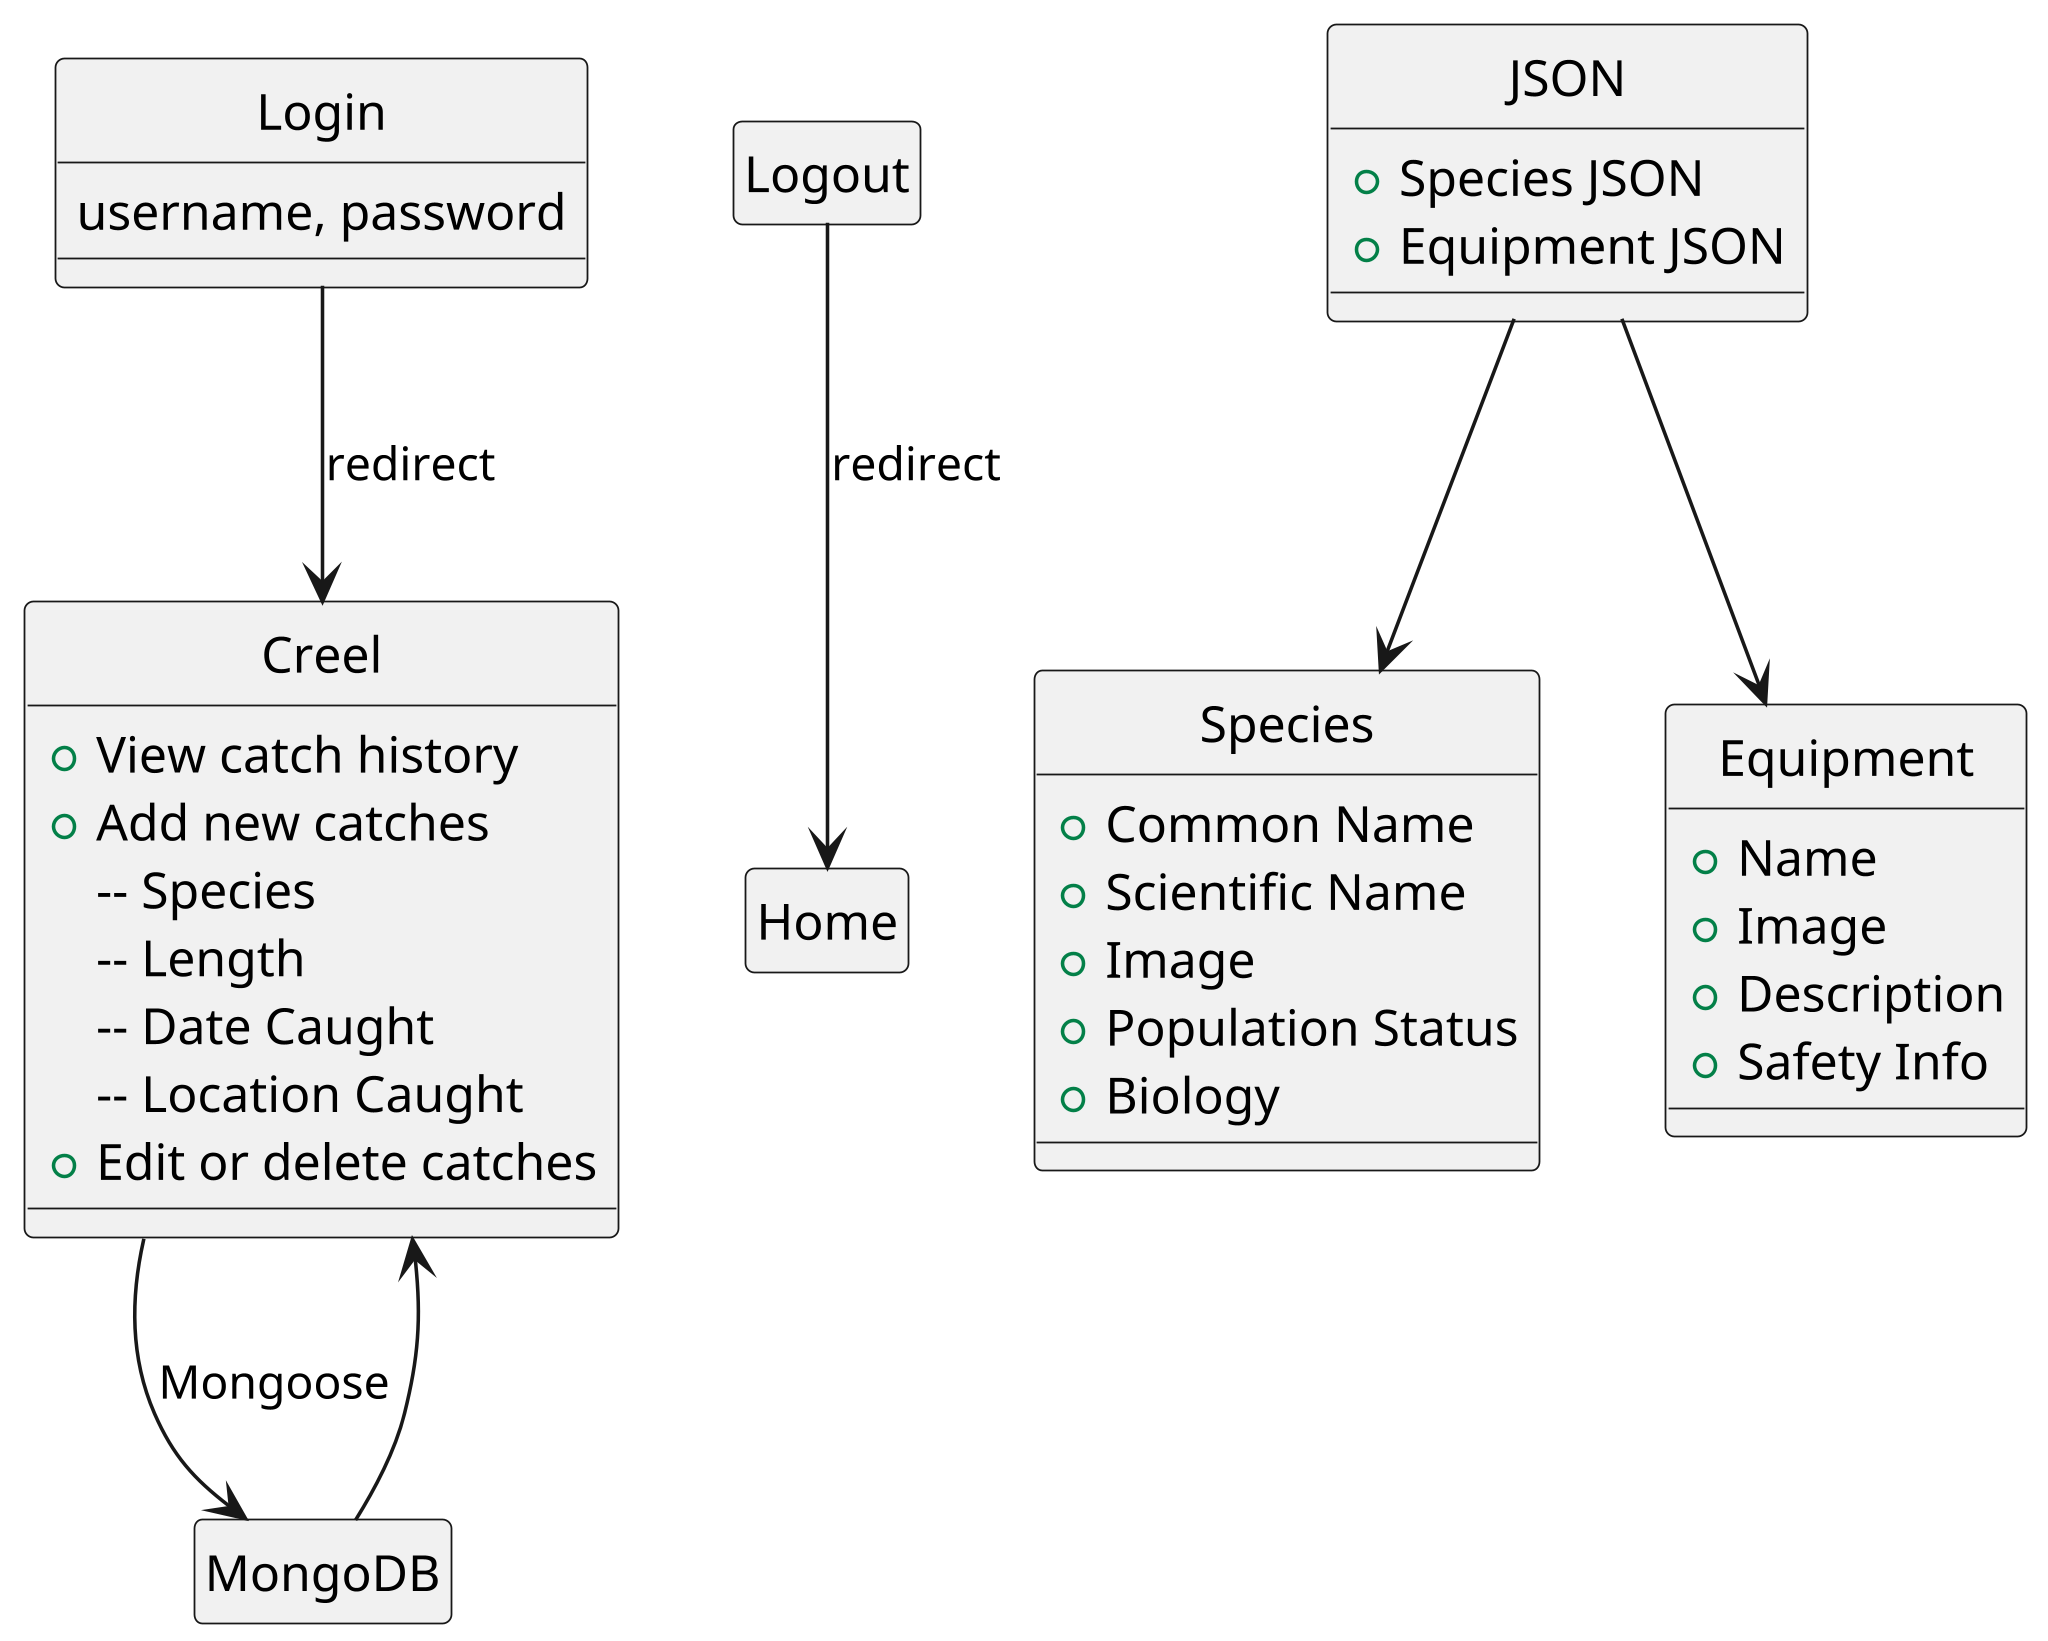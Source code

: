 @startuml "dataFlow"

scale 2048 width
skinparam wrapwidth 200
skinparam maxMessageSize 500
skinparam backgroundColor #FFFFFF

class Login {
    username, password
}

class Creel {
   + View catch history
   + Add new catches 
    -- Species
    -- Length
    -- Date Caught
    -- Location Caught
   + Edit or delete catches
}

class MongoDB {}

class Logout {}

class Home{}

class JSON {
    + Species JSON
    + Equipment JSON
}

class Species {
    + Common Name
    + Scientific Name
    + Image
    + Population Status
    + Biology
}

class Equipment {
    + Name
    + Image
    + Description
    + Safety Info
}

hide circle
hide Logout members
hide Home members
hide MongoDB members

Login --> Creel : redirect
Creel --> MongoDB : Mongoose
MongoDB --> Creel
Logout --> Home : redirect
JSON --> Species
JSON --> Equipment
@enduml